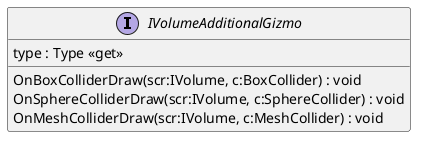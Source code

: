 @startuml
interface IVolumeAdditionalGizmo {
    type : Type <<get>>
    OnBoxColliderDraw(scr:IVolume, c:BoxCollider) : void
    OnSphereColliderDraw(scr:IVolume, c:SphereCollider) : void
    OnMeshColliderDraw(scr:IVolume, c:MeshCollider) : void
}
@enduml

